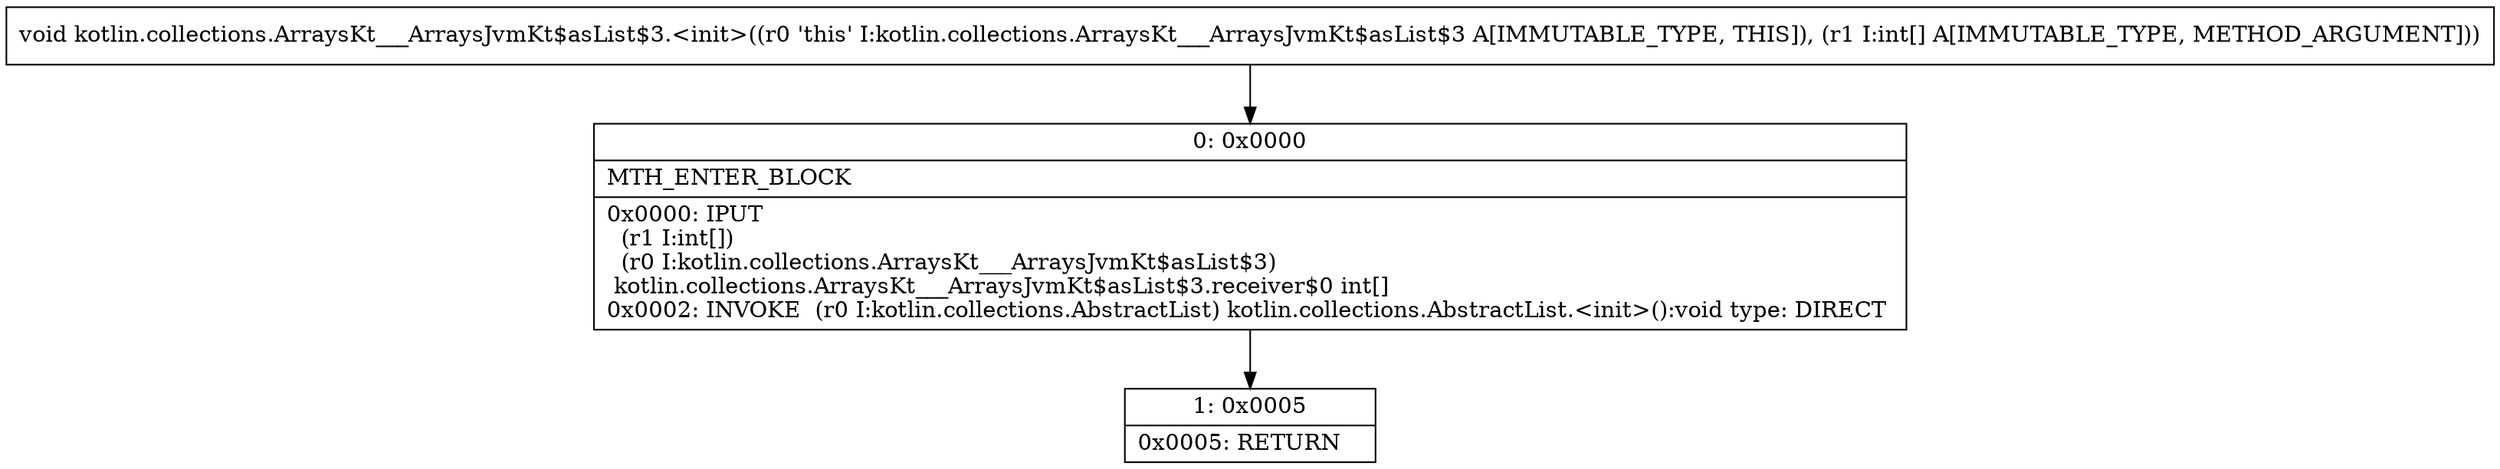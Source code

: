 digraph "CFG forkotlin.collections.ArraysKt___ArraysJvmKt$asList$3.\<init\>([I)V" {
Node_0 [shape=record,label="{0\:\ 0x0000|MTH_ENTER_BLOCK\l|0x0000: IPUT  \l  (r1 I:int[])\l  (r0 I:kotlin.collections.ArraysKt___ArraysJvmKt$asList$3)\l kotlin.collections.ArraysKt___ArraysJvmKt$asList$3.receiver$0 int[] \l0x0002: INVOKE  (r0 I:kotlin.collections.AbstractList) kotlin.collections.AbstractList.\<init\>():void type: DIRECT \l}"];
Node_1 [shape=record,label="{1\:\ 0x0005|0x0005: RETURN   \l}"];
MethodNode[shape=record,label="{void kotlin.collections.ArraysKt___ArraysJvmKt$asList$3.\<init\>((r0 'this' I:kotlin.collections.ArraysKt___ArraysJvmKt$asList$3 A[IMMUTABLE_TYPE, THIS]), (r1 I:int[] A[IMMUTABLE_TYPE, METHOD_ARGUMENT])) }"];
MethodNode -> Node_0;
Node_0 -> Node_1;
}

